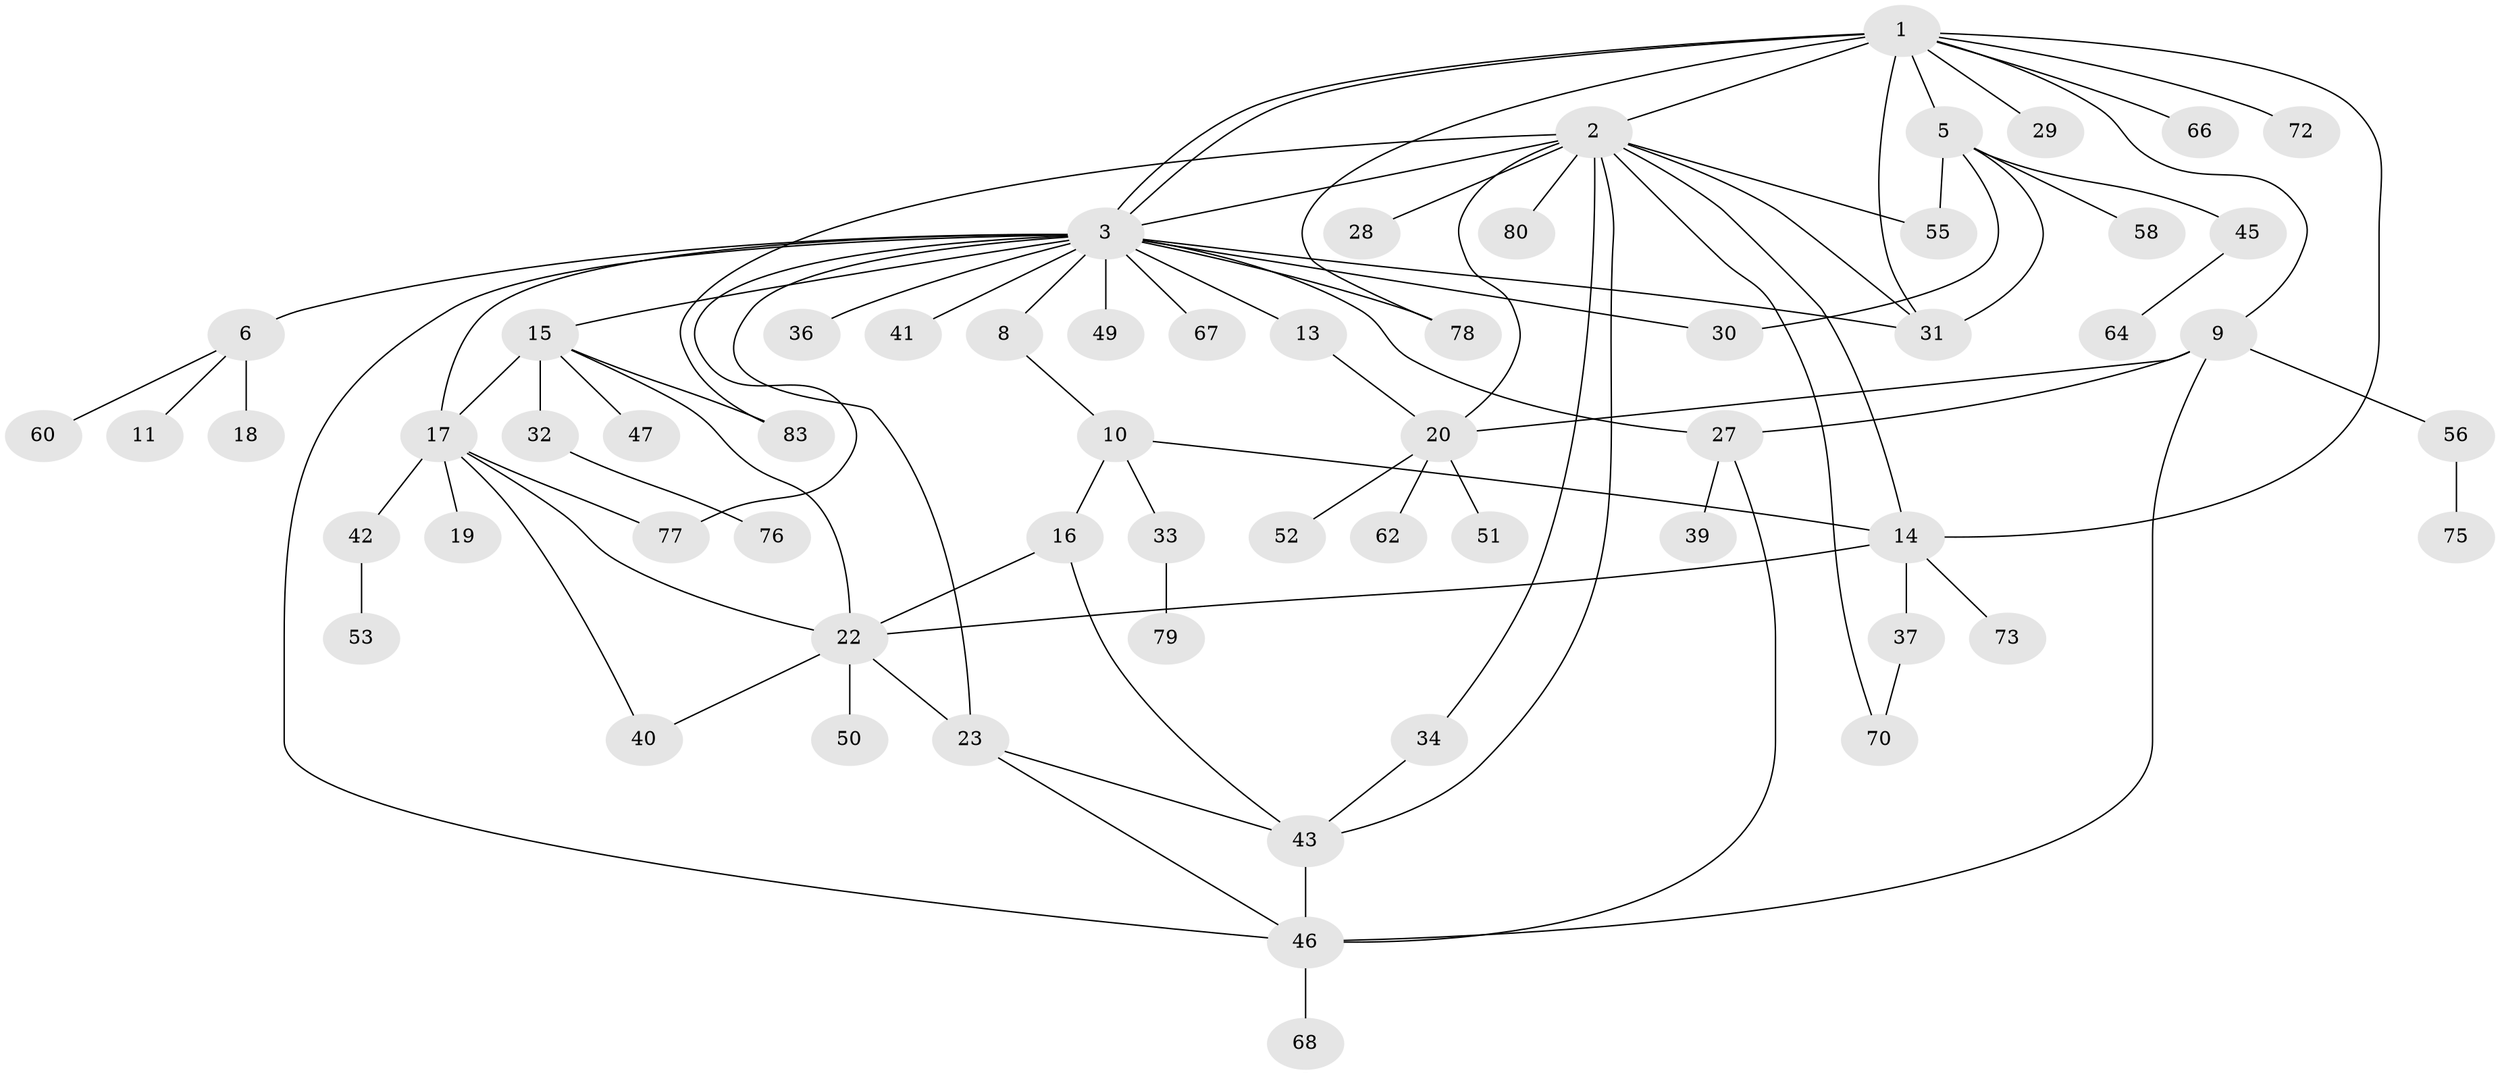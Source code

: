 // Generated by graph-tools (version 1.1) at 2025/51/02/27/25 19:51:59]
// undirected, 61 vertices, 89 edges
graph export_dot {
graph [start="1"]
  node [color=gray90,style=filled];
  1 [super="+81"];
  2 [super="+12"];
  3 [super="+4"];
  5 [super="+61"];
  6 [super="+7"];
  8 [super="+24"];
  9;
  10 [super="+48"];
  11;
  13 [super="+59"];
  14 [super="+74"];
  15 [super="+26"];
  16 [super="+25"];
  17 [super="+38"];
  18;
  19;
  20 [super="+21"];
  22 [super="+44"];
  23 [super="+35"];
  27 [super="+63"];
  28;
  29;
  30;
  31;
  32;
  33;
  34;
  36;
  37 [super="+82"];
  39;
  40 [super="+65"];
  41;
  42;
  43 [super="+54"];
  45 [super="+69"];
  46 [super="+57"];
  47 [super="+71"];
  49;
  50;
  51;
  52;
  53;
  55;
  56;
  58;
  60;
  62;
  64;
  66;
  67;
  68;
  70;
  72;
  73;
  75;
  76;
  77;
  78;
  79;
  80;
  83;
  1 -- 2;
  1 -- 3 [weight=2];
  1 -- 3;
  1 -- 5;
  1 -- 9;
  1 -- 14;
  1 -- 29;
  1 -- 31;
  1 -- 66;
  1 -- 72;
  1 -- 78;
  2 -- 3 [weight=2];
  2 -- 14;
  2 -- 20;
  2 -- 31;
  2 -- 34;
  2 -- 43;
  2 -- 55;
  2 -- 70;
  2 -- 80;
  2 -- 83;
  2 -- 28;
  3 -- 6 [weight=3];
  3 -- 8;
  3 -- 15;
  3 -- 17 [weight=2];
  3 -- 36;
  3 -- 77;
  3 -- 78 [weight=2];
  3 -- 67;
  3 -- 41;
  3 -- 13;
  3 -- 49;
  3 -- 23;
  3 -- 27;
  3 -- 30;
  3 -- 31;
  3 -- 46;
  5 -- 30;
  5 -- 31;
  5 -- 45;
  5 -- 55;
  5 -- 58;
  6 -- 18;
  6 -- 60;
  6 -- 11;
  8 -- 10;
  9 -- 27;
  9 -- 56;
  9 -- 46;
  9 -- 20;
  10 -- 14;
  10 -- 16;
  10 -- 33;
  13 -- 20;
  14 -- 37;
  14 -- 73;
  14 -- 22;
  15 -- 17;
  15 -- 22;
  15 -- 32;
  15 -- 47;
  15 -- 83;
  16 -- 22;
  16 -- 43;
  17 -- 19;
  17 -- 40;
  17 -- 42;
  17 -- 77;
  17 -- 22;
  20 -- 51;
  20 -- 62;
  20 -- 52;
  22 -- 40;
  22 -- 50;
  22 -- 23;
  23 -- 46;
  23 -- 43;
  27 -- 39;
  27 -- 46;
  32 -- 76;
  33 -- 79;
  34 -- 43;
  37 -- 70;
  42 -- 53;
  43 -- 46;
  45 -- 64;
  46 -- 68;
  56 -- 75;
}
